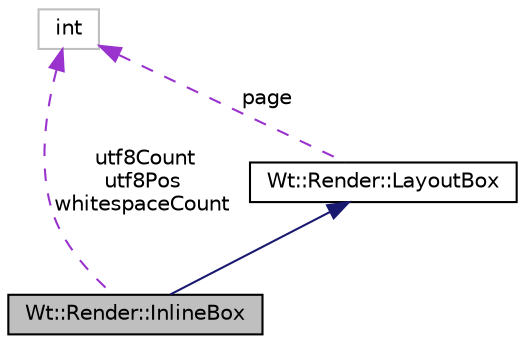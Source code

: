 digraph "Wt::Render::InlineBox"
{
 // LATEX_PDF_SIZE
  edge [fontname="Helvetica",fontsize="10",labelfontname="Helvetica",labelfontsize="10"];
  node [fontname="Helvetica",fontsize="10",shape=record];
  Node1 [label="Wt::Render::InlineBox",height=0.2,width=0.4,color="black", fillcolor="grey75", style="filled", fontcolor="black",tooltip=" "];
  Node2 -> Node1 [dir="back",color="midnightblue",fontsize="10",style="solid"];
  Node2 [label="Wt::Render::LayoutBox",height=0.2,width=0.4,color="black", fillcolor="white", style="filled",URL="$structWt_1_1Render_1_1LayoutBox.html",tooltip=" "];
  Node3 -> Node2 [dir="back",color="darkorchid3",fontsize="10",style="dashed",label=" page" ];
  Node3 [label="int",height=0.2,width=0.4,color="grey75", fillcolor="white", style="filled",tooltip=" "];
  Node3 -> Node1 [dir="back",color="darkorchid3",fontsize="10",style="dashed",label=" utf8Count\nutf8Pos\nwhitespaceCount" ];
}

